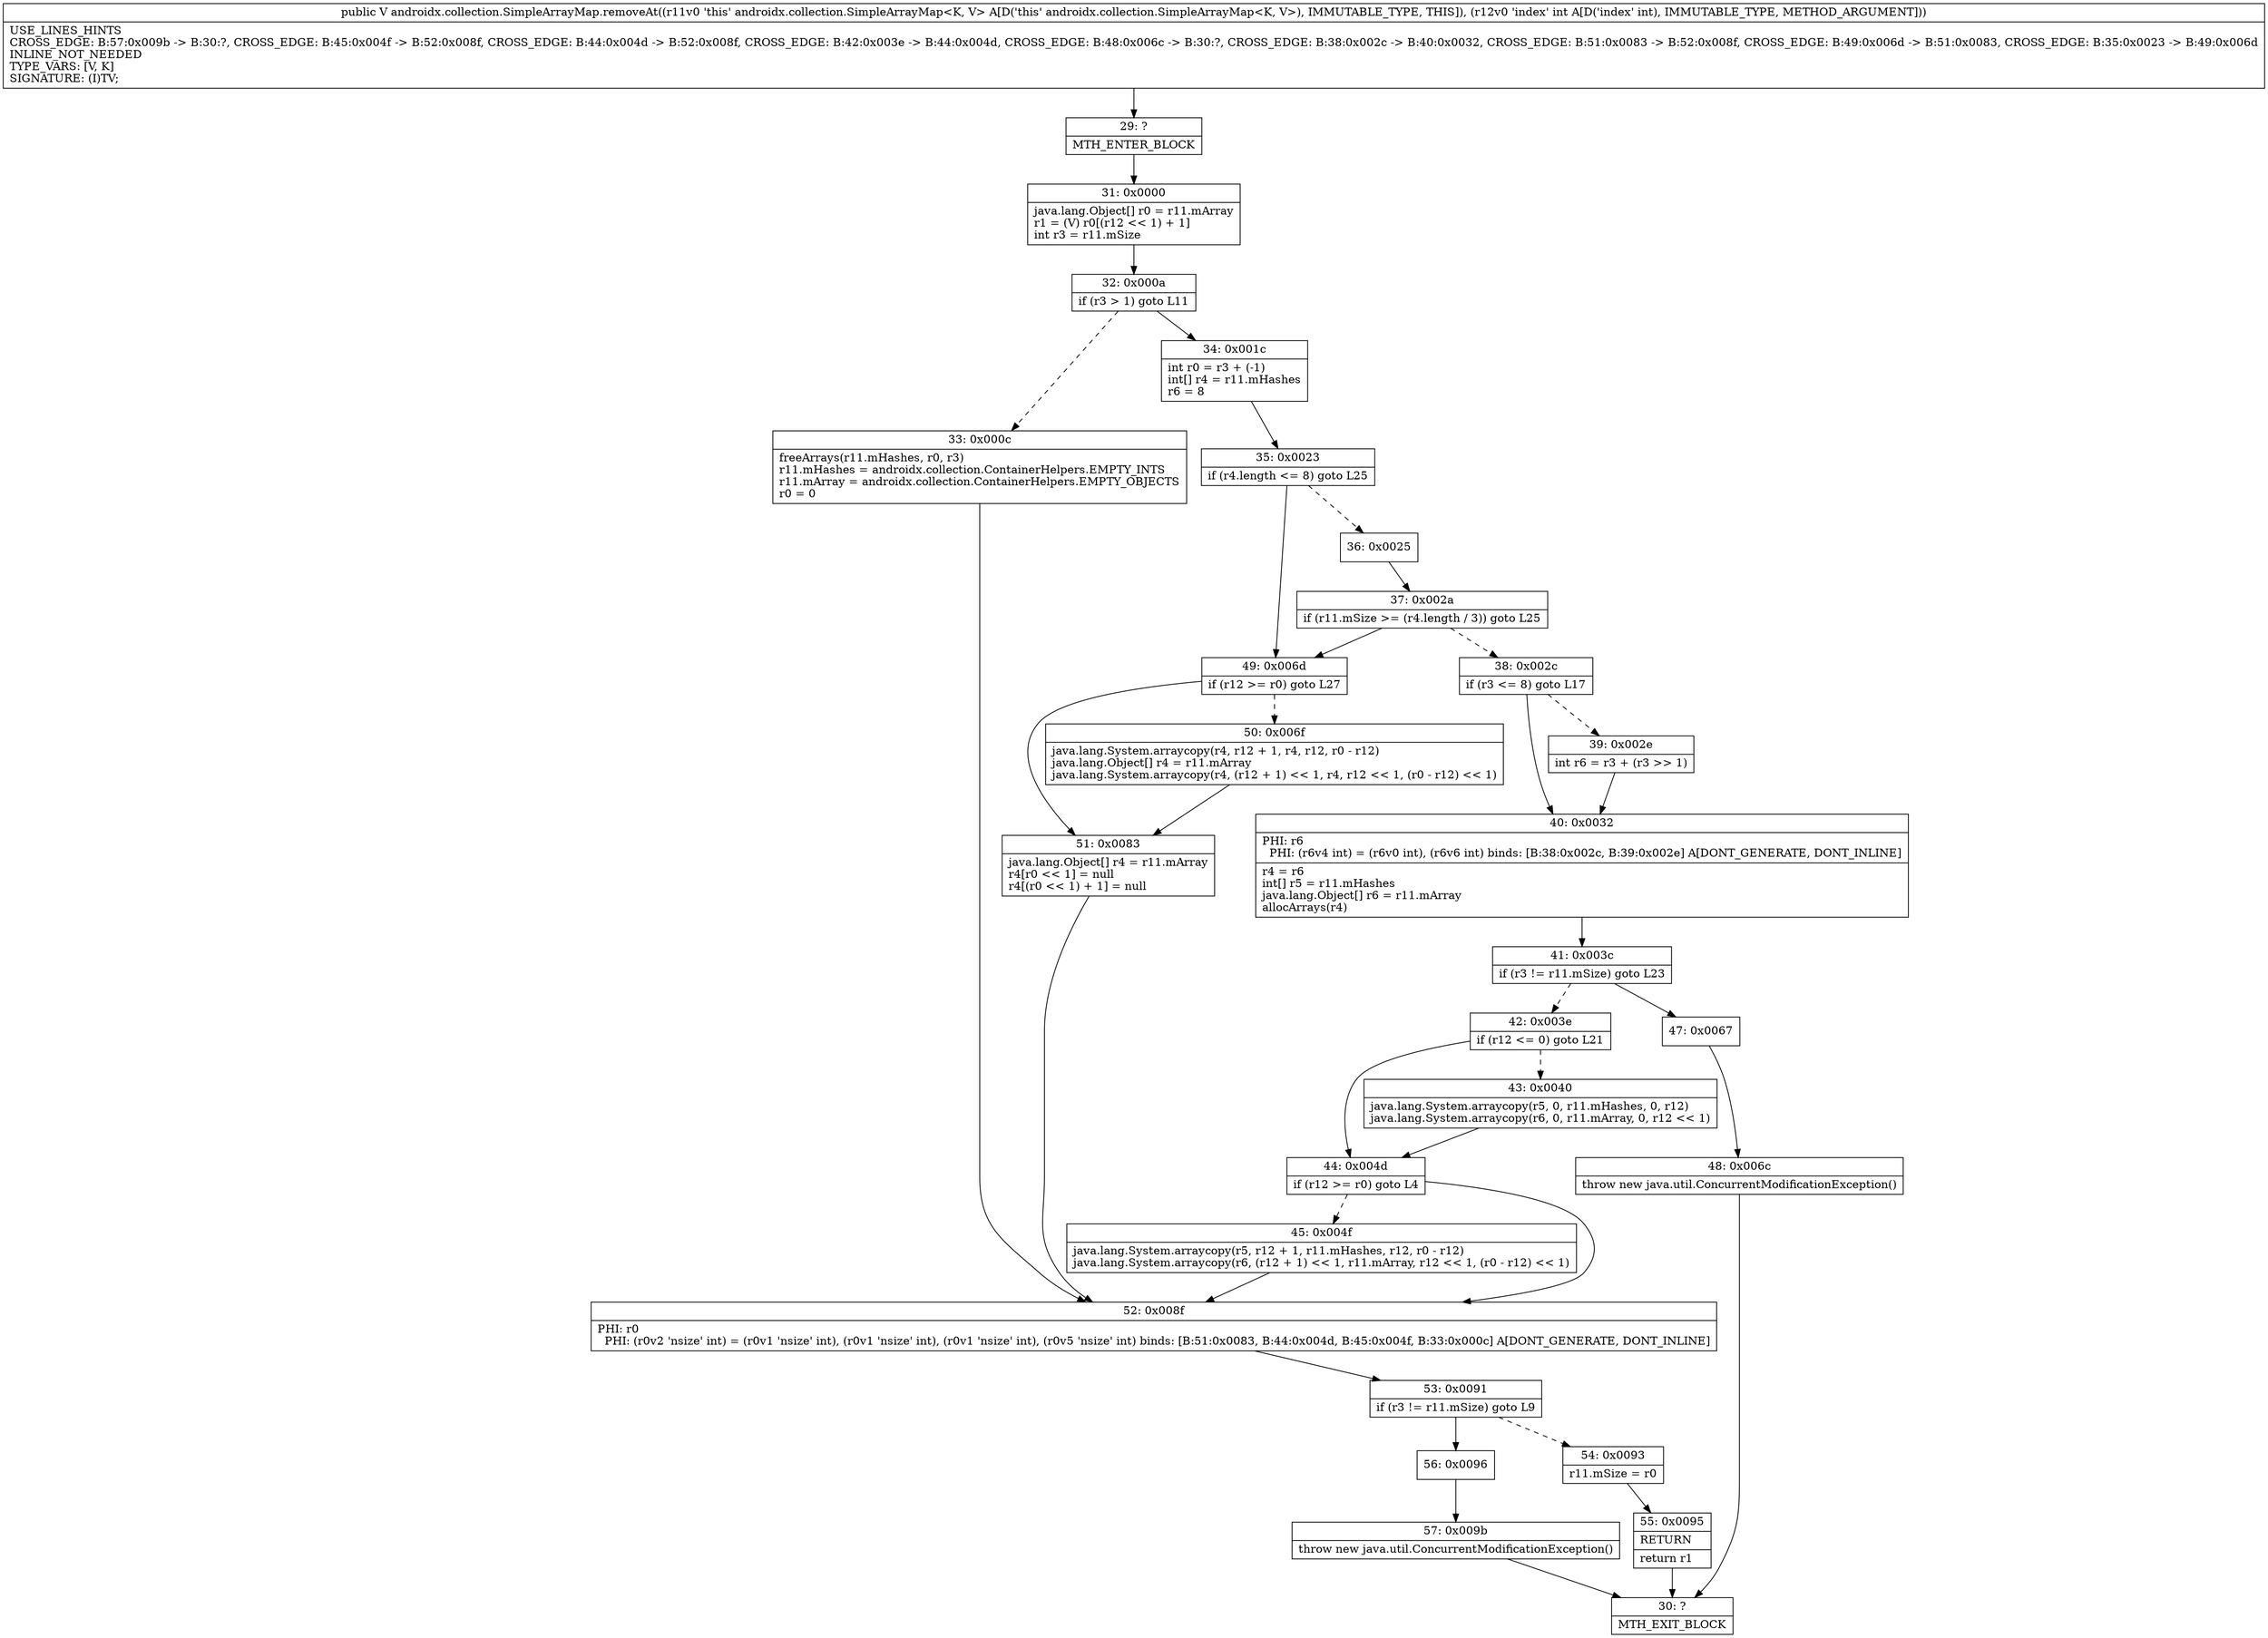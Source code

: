 digraph "CFG forandroidx.collection.SimpleArrayMap.removeAt(I)Ljava\/lang\/Object;" {
Node_29 [shape=record,label="{29\:\ ?|MTH_ENTER_BLOCK\l}"];
Node_31 [shape=record,label="{31\:\ 0x0000|java.lang.Object[] r0 = r11.mArray\lr1 = (V) r0[(r12 \<\< 1) + 1]\lint r3 = r11.mSize\l}"];
Node_32 [shape=record,label="{32\:\ 0x000a|if (r3 \> 1) goto L11\l}"];
Node_33 [shape=record,label="{33\:\ 0x000c|freeArrays(r11.mHashes, r0, r3)\lr11.mHashes = androidx.collection.ContainerHelpers.EMPTY_INTS\lr11.mArray = androidx.collection.ContainerHelpers.EMPTY_OBJECTS\lr0 = 0\l}"];
Node_52 [shape=record,label="{52\:\ 0x008f|PHI: r0 \l  PHI: (r0v2 'nsize' int) = (r0v1 'nsize' int), (r0v1 'nsize' int), (r0v1 'nsize' int), (r0v5 'nsize' int) binds: [B:51:0x0083, B:44:0x004d, B:45:0x004f, B:33:0x000c] A[DONT_GENERATE, DONT_INLINE]\l}"];
Node_53 [shape=record,label="{53\:\ 0x0091|if (r3 != r11.mSize) goto L9\l}"];
Node_54 [shape=record,label="{54\:\ 0x0093|r11.mSize = r0\l}"];
Node_55 [shape=record,label="{55\:\ 0x0095|RETURN\l|return r1\l}"];
Node_30 [shape=record,label="{30\:\ ?|MTH_EXIT_BLOCK\l}"];
Node_56 [shape=record,label="{56\:\ 0x0096}"];
Node_57 [shape=record,label="{57\:\ 0x009b|throw new java.util.ConcurrentModificationException()\l}"];
Node_34 [shape=record,label="{34\:\ 0x001c|int r0 = r3 + (\-1)\lint[] r4 = r11.mHashes\lr6 = 8\l}"];
Node_35 [shape=record,label="{35\:\ 0x0023|if (r4.length \<= 8) goto L25\l}"];
Node_36 [shape=record,label="{36\:\ 0x0025}"];
Node_37 [shape=record,label="{37\:\ 0x002a|if (r11.mSize \>= (r4.length \/ 3)) goto L25\l}"];
Node_38 [shape=record,label="{38\:\ 0x002c|if (r3 \<= 8) goto L17\l}"];
Node_39 [shape=record,label="{39\:\ 0x002e|int r6 = r3 + (r3 \>\> 1)\l}"];
Node_40 [shape=record,label="{40\:\ 0x0032|PHI: r6 \l  PHI: (r6v4 int) = (r6v0 int), (r6v6 int) binds: [B:38:0x002c, B:39:0x002e] A[DONT_GENERATE, DONT_INLINE]\l|r4 = r6\lint[] r5 = r11.mHashes\ljava.lang.Object[] r6 = r11.mArray\lallocArrays(r4)\l}"];
Node_41 [shape=record,label="{41\:\ 0x003c|if (r3 != r11.mSize) goto L23\l}"];
Node_42 [shape=record,label="{42\:\ 0x003e|if (r12 \<= 0) goto L21\l}"];
Node_43 [shape=record,label="{43\:\ 0x0040|java.lang.System.arraycopy(r5, 0, r11.mHashes, 0, r12)\ljava.lang.System.arraycopy(r6, 0, r11.mArray, 0, r12 \<\< 1)\l}"];
Node_44 [shape=record,label="{44\:\ 0x004d|if (r12 \>= r0) goto L4\l}"];
Node_45 [shape=record,label="{45\:\ 0x004f|java.lang.System.arraycopy(r5, r12 + 1, r11.mHashes, r12, r0 \- r12)\ljava.lang.System.arraycopy(r6, (r12 + 1) \<\< 1, r11.mArray, r12 \<\< 1, (r0 \- r12) \<\< 1)\l}"];
Node_47 [shape=record,label="{47\:\ 0x0067}"];
Node_48 [shape=record,label="{48\:\ 0x006c|throw new java.util.ConcurrentModificationException()\l}"];
Node_49 [shape=record,label="{49\:\ 0x006d|if (r12 \>= r0) goto L27\l}"];
Node_50 [shape=record,label="{50\:\ 0x006f|java.lang.System.arraycopy(r4, r12 + 1, r4, r12, r0 \- r12)\ljava.lang.Object[] r4 = r11.mArray\ljava.lang.System.arraycopy(r4, (r12 + 1) \<\< 1, r4, r12 \<\< 1, (r0 \- r12) \<\< 1)\l}"];
Node_51 [shape=record,label="{51\:\ 0x0083|java.lang.Object[] r4 = r11.mArray\lr4[r0 \<\< 1] = null\lr4[(r0 \<\< 1) + 1] = null\l}"];
MethodNode[shape=record,label="{public V androidx.collection.SimpleArrayMap.removeAt((r11v0 'this' androidx.collection.SimpleArrayMap\<K, V\> A[D('this' androidx.collection.SimpleArrayMap\<K, V\>), IMMUTABLE_TYPE, THIS]), (r12v0 'index' int A[D('index' int), IMMUTABLE_TYPE, METHOD_ARGUMENT]))  | USE_LINES_HINTS\lCROSS_EDGE: B:57:0x009b \-\> B:30:?, CROSS_EDGE: B:45:0x004f \-\> B:52:0x008f, CROSS_EDGE: B:44:0x004d \-\> B:52:0x008f, CROSS_EDGE: B:42:0x003e \-\> B:44:0x004d, CROSS_EDGE: B:48:0x006c \-\> B:30:?, CROSS_EDGE: B:38:0x002c \-\> B:40:0x0032, CROSS_EDGE: B:51:0x0083 \-\> B:52:0x008f, CROSS_EDGE: B:49:0x006d \-\> B:51:0x0083, CROSS_EDGE: B:35:0x0023 \-\> B:49:0x006d\lINLINE_NOT_NEEDED\lTYPE_VARS: [V, K]\lSIGNATURE: (I)TV;\l}"];
MethodNode -> Node_29;Node_29 -> Node_31;
Node_31 -> Node_32;
Node_32 -> Node_33[style=dashed];
Node_32 -> Node_34;
Node_33 -> Node_52;
Node_52 -> Node_53;
Node_53 -> Node_54[style=dashed];
Node_53 -> Node_56;
Node_54 -> Node_55;
Node_55 -> Node_30;
Node_56 -> Node_57;
Node_57 -> Node_30;
Node_34 -> Node_35;
Node_35 -> Node_36[style=dashed];
Node_35 -> Node_49;
Node_36 -> Node_37;
Node_37 -> Node_38[style=dashed];
Node_37 -> Node_49;
Node_38 -> Node_39[style=dashed];
Node_38 -> Node_40;
Node_39 -> Node_40;
Node_40 -> Node_41;
Node_41 -> Node_42[style=dashed];
Node_41 -> Node_47;
Node_42 -> Node_43[style=dashed];
Node_42 -> Node_44;
Node_43 -> Node_44;
Node_44 -> Node_45[style=dashed];
Node_44 -> Node_52;
Node_45 -> Node_52;
Node_47 -> Node_48;
Node_48 -> Node_30;
Node_49 -> Node_50[style=dashed];
Node_49 -> Node_51;
Node_50 -> Node_51;
Node_51 -> Node_52;
}

